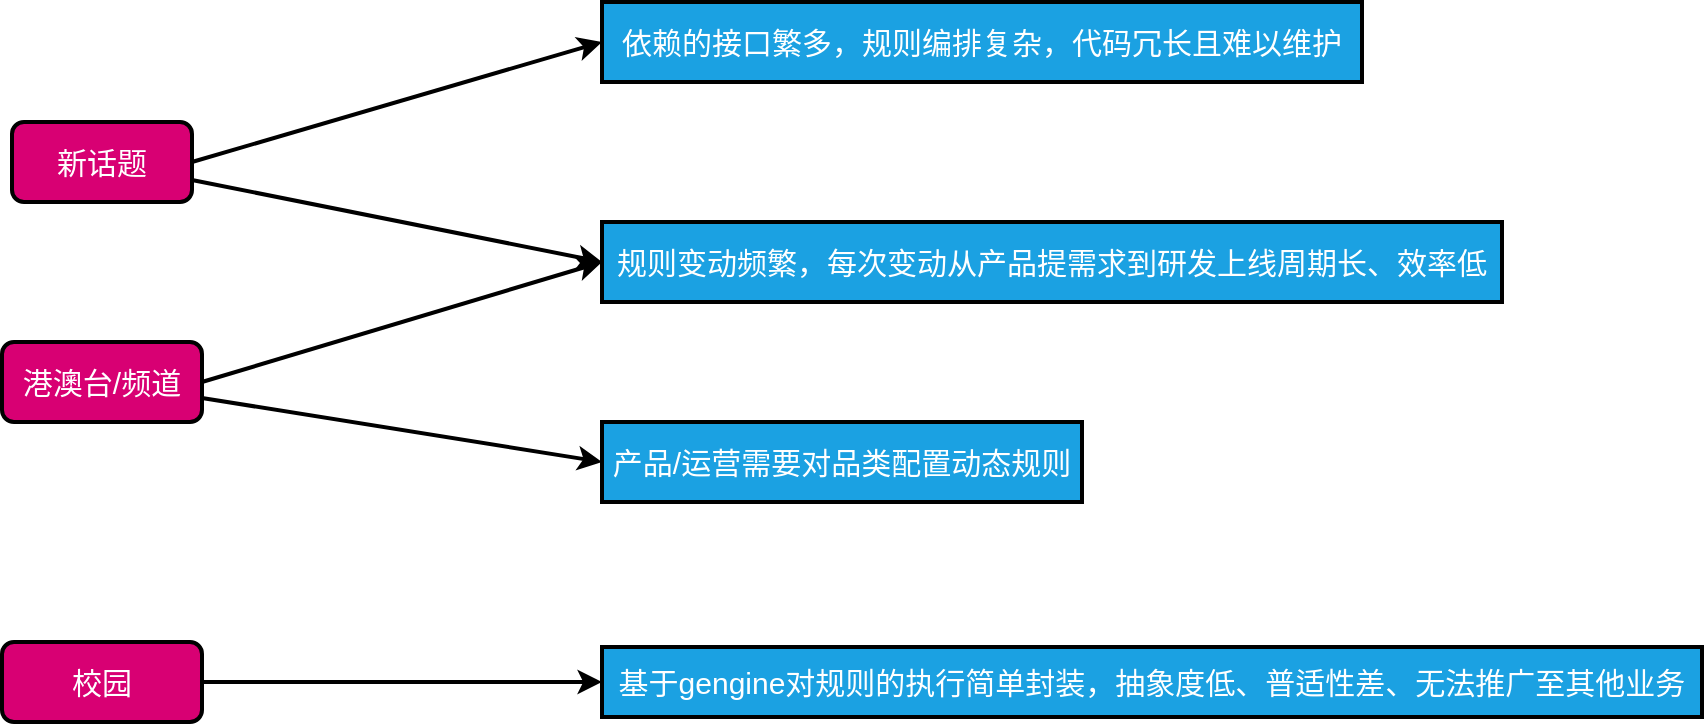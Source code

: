 <mxfile version="21.1.2" type="github">
  <diagram name="第 1 页" id="KKI3bz5QrESm0OmyFywL">
    <mxGraphModel dx="1242" dy="739" grid="1" gridSize="10" guides="1" tooltips="1" connect="1" arrows="1" fold="1" page="1" pageScale="1" pageWidth="827" pageHeight="1169" math="0" shadow="0">
      <root>
        <mxCell id="0" />
        <mxCell id="1" parent="0" />
        <mxCell id="Y0UtzTBV2rvMZrIoK4xg-12" style="rounded=0;orthogonalLoop=1;jettySize=auto;html=1;entryX=0;entryY=0.5;entryDx=0;entryDy=0;strokeWidth=2;" edge="1" parent="1" source="Y0UtzTBV2rvMZrIoK4xg-1" target="Y0UtzTBV2rvMZrIoK4xg-6">
          <mxGeometry relative="1" as="geometry" />
        </mxCell>
        <mxCell id="Y0UtzTBV2rvMZrIoK4xg-17" style="edgeStyle=none;rounded=0;orthogonalLoop=1;jettySize=auto;html=1;entryX=0;entryY=0.5;entryDx=0;entryDy=0;exitX=1;exitY=0.5;exitDx=0;exitDy=0;strokeWidth=2;" edge="1" parent="1" source="Y0UtzTBV2rvMZrIoK4xg-1" target="Y0UtzTBV2rvMZrIoK4xg-10">
          <mxGeometry relative="1" as="geometry" />
        </mxCell>
        <mxCell id="Y0UtzTBV2rvMZrIoK4xg-1" value="&lt;font color=&quot;#ffffff&quot; style=&quot;font-size: 15px;&quot;&gt;&lt;span&gt;新话题&lt;/span&gt;&lt;/font&gt;" style="rounded=1;whiteSpace=wrap;html=1;fillColor=#d80073;strokeColor=#000000;strokeWidth=2;fontStyle=0;fontColor=#ffffff;" vertex="1" parent="1">
          <mxGeometry x="105" y="130" width="90" height="40" as="geometry" />
        </mxCell>
        <mxCell id="Y0UtzTBV2rvMZrIoK4xg-13" style="rounded=0;orthogonalLoop=1;jettySize=auto;html=1;entryX=0;entryY=0.5;entryDx=0;entryDy=0;strokeWidth=2;" edge="1" parent="1" source="Y0UtzTBV2rvMZrIoK4xg-2" target="Y0UtzTBV2rvMZrIoK4xg-7">
          <mxGeometry relative="1" as="geometry" />
        </mxCell>
        <mxCell id="Y0UtzTBV2rvMZrIoK4xg-18" style="edgeStyle=none;rounded=0;orthogonalLoop=1;jettySize=auto;html=1;entryX=0;entryY=0.5;entryDx=0;entryDy=0;exitX=1;exitY=0.5;exitDx=0;exitDy=0;strokeWidth=2;" edge="1" parent="1" source="Y0UtzTBV2rvMZrIoK4xg-2" target="Y0UtzTBV2rvMZrIoK4xg-6">
          <mxGeometry relative="1" as="geometry">
            <mxPoint x="200" y="290" as="sourcePoint" />
          </mxGeometry>
        </mxCell>
        <mxCell id="Y0UtzTBV2rvMZrIoK4xg-2" value="&lt;font color=&quot;#ffffff&quot; style=&quot;font-size: 15px;&quot;&gt;&lt;span&gt;港澳台/频道&lt;/span&gt;&lt;/font&gt;" style="rounded=1;whiteSpace=wrap;html=1;fillColor=#d80073;strokeColor=#000000;strokeWidth=2;fontStyle=0;fontColor=#ffffff;" vertex="1" parent="1">
          <mxGeometry x="100" y="240" width="100" height="40" as="geometry" />
        </mxCell>
        <mxCell id="Y0UtzTBV2rvMZrIoK4xg-14" style="edgeStyle=orthogonalEdgeStyle;rounded=0;orthogonalLoop=1;jettySize=auto;html=1;entryX=0;entryY=0.5;entryDx=0;entryDy=0;strokeWidth=2;" edge="1" parent="1" source="Y0UtzTBV2rvMZrIoK4xg-3" target="Y0UtzTBV2rvMZrIoK4xg-11">
          <mxGeometry relative="1" as="geometry">
            <mxPoint x="390" y="410" as="targetPoint" />
          </mxGeometry>
        </mxCell>
        <mxCell id="Y0UtzTBV2rvMZrIoK4xg-3" value="&lt;font color=&quot;#ffffff&quot; style=&quot;font-size: 15px;&quot;&gt;&lt;span&gt;校园&lt;/span&gt;&lt;/font&gt;" style="rounded=1;whiteSpace=wrap;html=1;fillColor=#d80073;strokeColor=#000000;strokeWidth=2;fontStyle=0;fontColor=#ffffff;" vertex="1" parent="1">
          <mxGeometry x="100" y="390" width="100" height="40" as="geometry" />
        </mxCell>
        <mxCell id="Y0UtzTBV2rvMZrIoK4xg-6" value="&lt;font color=&quot;#ffffff&quot; style=&quot;font-size: 15px;&quot;&gt;&lt;span&gt;规则变动频繁，每次变动从产品提需求到研发上线周期长、效率低&lt;/span&gt;&lt;/font&gt;" style="rounded=0;whiteSpace=wrap;html=1;fillColor=#1ba1e2;strokeColor=#000000;strokeWidth=2;fontStyle=0;fontColor=#ffffff;" vertex="1" parent="1">
          <mxGeometry x="400" y="180" width="450" height="40" as="geometry" />
        </mxCell>
        <mxCell id="Y0UtzTBV2rvMZrIoK4xg-7" value="&lt;font color=&quot;#ffffff&quot;&gt;&lt;span style=&quot;font-size: 15px;&quot;&gt;&lt;span&gt;产品/运营需要对品类配置动态规则&lt;/span&gt;&lt;/span&gt;&lt;/font&gt;" style="rounded=0;whiteSpace=wrap;html=1;fillColor=#1ba1e2;strokeColor=#000000;strokeWidth=2;fontStyle=0;fontColor=#ffffff;" vertex="1" parent="1">
          <mxGeometry x="400" y="280" width="240" height="40" as="geometry" />
        </mxCell>
        <mxCell id="Y0UtzTBV2rvMZrIoK4xg-10" value="&lt;font color=&quot;#ffffff&quot; style=&quot;font-size: 15px;&quot;&gt;&lt;span&gt;依赖的接口繁多，规则编排复杂，代码冗长且难以维护&lt;/span&gt;&lt;/font&gt;" style="rounded=0;whiteSpace=wrap;html=1;fillColor=#1ba1e2;strokeColor=#000000;strokeWidth=2;fontStyle=0;fontColor=#ffffff;" vertex="1" parent="1">
          <mxGeometry x="400" y="70" width="380" height="40" as="geometry" />
        </mxCell>
        <mxCell id="Y0UtzTBV2rvMZrIoK4xg-11" value="&lt;font color=&quot;#ffffff&quot; style=&quot;font-size: 15px;&quot;&gt;&lt;span&gt;基于gengine对规则的执行简单封装，抽象度低、普适性差、无法推广至其他业务&lt;/span&gt;&lt;/font&gt;" style="rounded=0;whiteSpace=wrap;html=1;fillColor=#1ba1e2;strokeColor=#000000;strokeWidth=2;fontStyle=0;fontColor=#ffffff;" vertex="1" parent="1">
          <mxGeometry x="400" y="392.5" width="550" height="35" as="geometry" />
        </mxCell>
      </root>
    </mxGraphModel>
  </diagram>
</mxfile>

